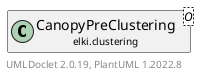 @startuml
    remove .*\.(Instance|Par|Parameterizer|Factory)$
    set namespaceSeparator none
    hide empty fields
    hide empty methods

    class "<size:14>CanopyPreClustering.Par\n<size:10>elki.clustering" as elki.clustering.CanopyPreClustering.Par<O> {
        {static} +T1_ID: OptionID
        {static} +T2_ID: OptionID
        -t1: double
        -t2: double
        #distance: Distance<? super O>
        +configure(Parameterization): void
        +make(): CanopyPreClustering<O>
    }

    interface "<size:14>Parameterizer\n<size:10>elki.utilities.optionhandling" as elki.utilities.optionhandling.Parameterizer [[../utilities/optionhandling/Parameterizer.html]] {
        {abstract} +make(): Object
    }
    class "<size:14>CanopyPreClustering\n<size:10>elki.clustering" as elki.clustering.CanopyPreClustering<O> [[CanopyPreClustering.html]]

    elki.utilities.optionhandling.Parameterizer <|.. elki.clustering.CanopyPreClustering.Par
    elki.clustering.CanopyPreClustering +-- elki.clustering.CanopyPreClustering.Par

    center footer UMLDoclet 2.0.19, PlantUML 1.2022.8
@enduml
